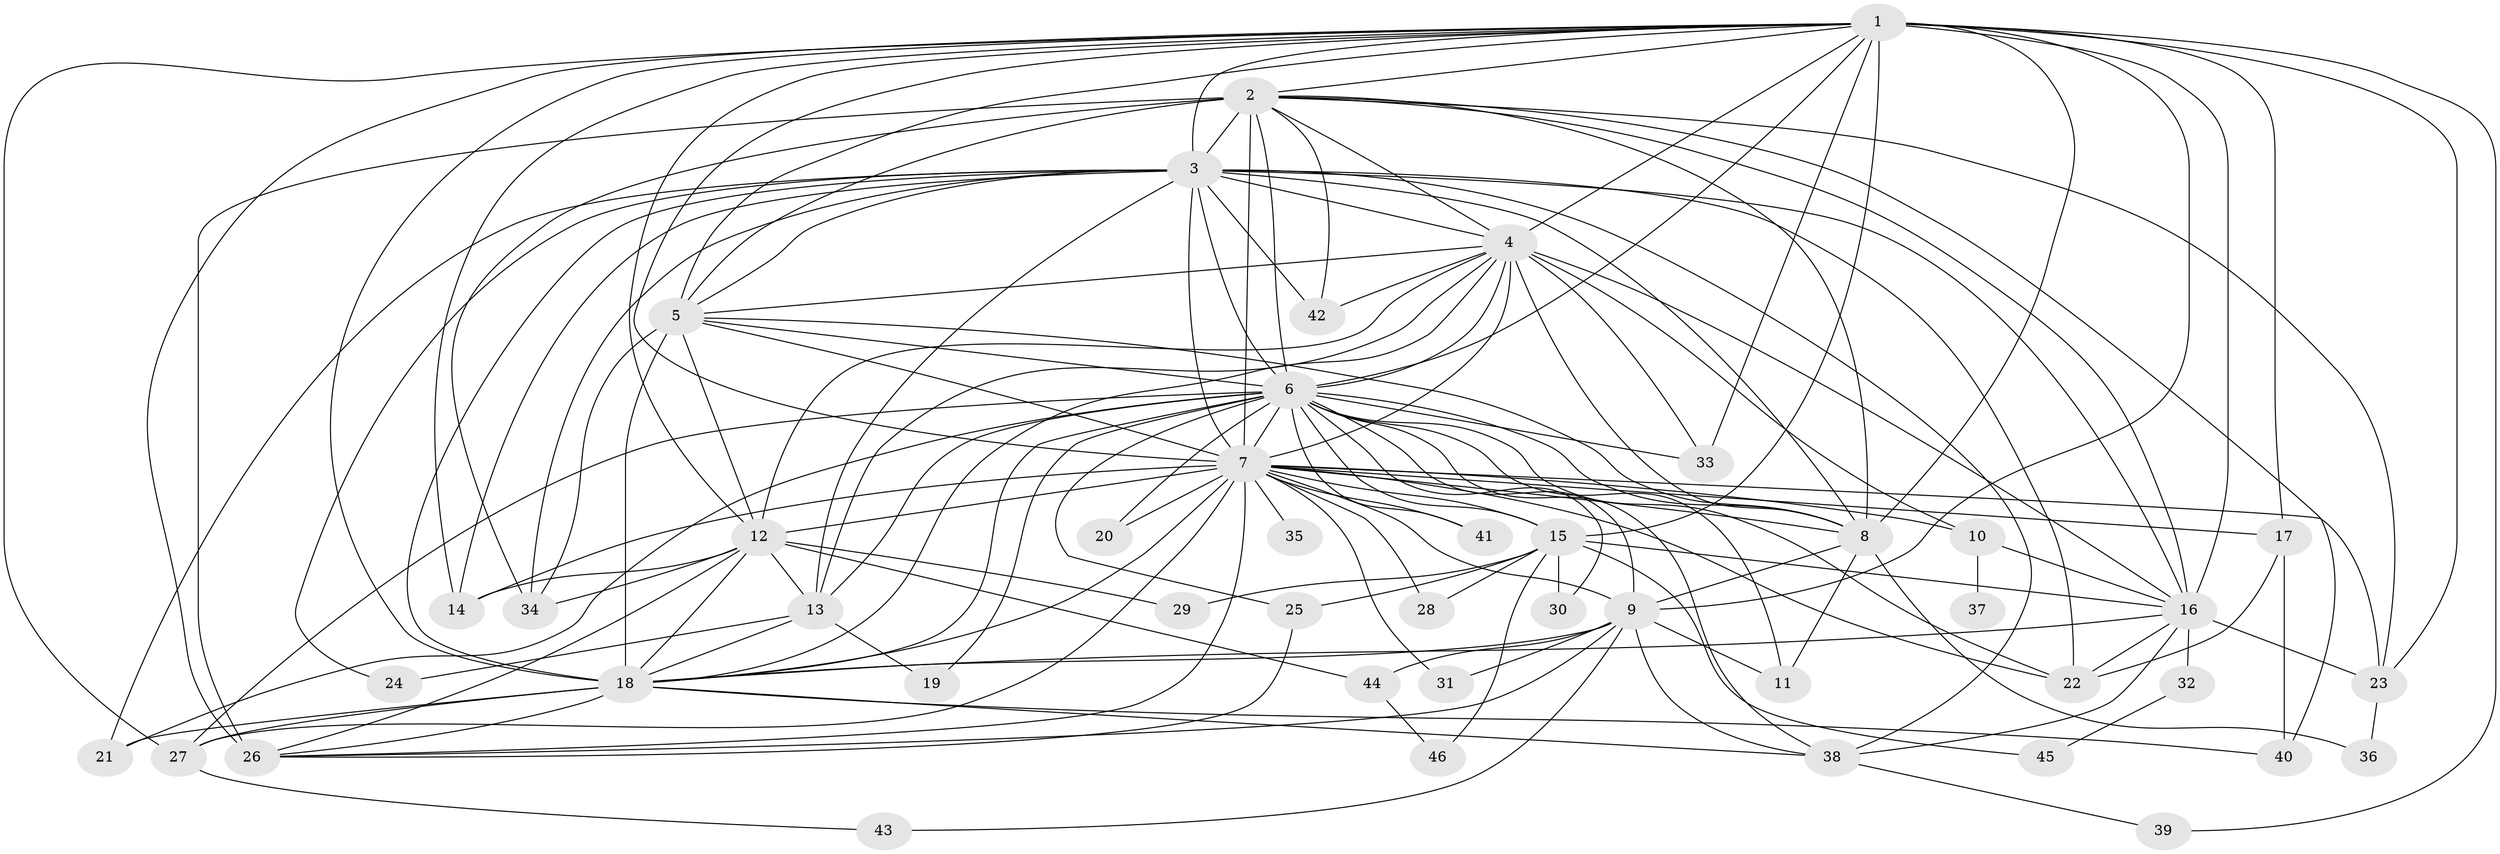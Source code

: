 // original degree distribution, {25: 0.008695652173913044, 23: 0.008695652173913044, 22: 0.008695652173913044, 18: 0.008695652173913044, 21: 0.008695652173913044, 15: 0.017391304347826087, 30: 0.017391304347826087, 19: 0.008695652173913044, 8: 0.017391304347826087, 3: 0.24347826086956523, 10: 0.008695652173913044, 4: 0.0782608695652174, 9: 0.008695652173913044, 5: 0.02608695652173913, 2: 0.5304347826086957}
// Generated by graph-tools (version 1.1) at 2025/49/03/04/25 22:49:17]
// undirected, 46 vertices, 144 edges
graph export_dot {
  node [color=gray90,style=filled];
  1;
  2;
  3;
  4;
  5;
  6;
  7;
  8;
  9;
  10;
  11;
  12;
  13;
  14;
  15;
  16;
  17;
  18;
  19;
  20;
  21;
  22;
  23;
  24;
  25;
  26;
  27;
  28;
  29;
  30;
  31;
  32;
  33;
  34;
  35;
  36;
  37;
  38;
  39;
  40;
  41;
  42;
  43;
  44;
  45;
  46;
  1 -- 2 [weight=2.0];
  1 -- 3 [weight=4.0];
  1 -- 4 [weight=2.0];
  1 -- 5 [weight=2.0];
  1 -- 6 [weight=2.0];
  1 -- 7 [weight=3.0];
  1 -- 8 [weight=2.0];
  1 -- 9 [weight=1.0];
  1 -- 12 [weight=1.0];
  1 -- 14 [weight=1.0];
  1 -- 15 [weight=1.0];
  1 -- 16 [weight=10.0];
  1 -- 17 [weight=1.0];
  1 -- 18 [weight=1.0];
  1 -- 23 [weight=2.0];
  1 -- 26 [weight=1.0];
  1 -- 27 [weight=1.0];
  1 -- 33 [weight=2.0];
  1 -- 39 [weight=1.0];
  2 -- 3 [weight=2.0];
  2 -- 4 [weight=1.0];
  2 -- 5 [weight=1.0];
  2 -- 6 [weight=2.0];
  2 -- 7 [weight=1.0];
  2 -- 8 [weight=1.0];
  2 -- 16 [weight=1.0];
  2 -- 23 [weight=1.0];
  2 -- 26 [weight=7.0];
  2 -- 34 [weight=1.0];
  2 -- 40 [weight=1.0];
  2 -- 42 [weight=1.0];
  3 -- 4 [weight=2.0];
  3 -- 5 [weight=3.0];
  3 -- 6 [weight=2.0];
  3 -- 7 [weight=2.0];
  3 -- 8 [weight=2.0];
  3 -- 13 [weight=2.0];
  3 -- 14 [weight=1.0];
  3 -- 16 [weight=1.0];
  3 -- 18 [weight=1.0];
  3 -- 21 [weight=1.0];
  3 -- 22 [weight=6.0];
  3 -- 24 [weight=1.0];
  3 -- 34 [weight=1.0];
  3 -- 38 [weight=1.0];
  3 -- 42 [weight=1.0];
  4 -- 5 [weight=1.0];
  4 -- 6 [weight=1.0];
  4 -- 7 [weight=1.0];
  4 -- 8 [weight=2.0];
  4 -- 10 [weight=2.0];
  4 -- 12 [weight=1.0];
  4 -- 13 [weight=1.0];
  4 -- 16 [weight=1.0];
  4 -- 18 [weight=1.0];
  4 -- 33 [weight=1.0];
  4 -- 42 [weight=1.0];
  5 -- 6 [weight=1.0];
  5 -- 7 [weight=1.0];
  5 -- 8 [weight=1.0];
  5 -- 12 [weight=1.0];
  5 -- 18 [weight=9.0];
  5 -- 34 [weight=1.0];
  6 -- 7 [weight=1.0];
  6 -- 8 [weight=3.0];
  6 -- 9 [weight=1.0];
  6 -- 11 [weight=1.0];
  6 -- 13 [weight=2.0];
  6 -- 15 [weight=1.0];
  6 -- 18 [weight=1.0];
  6 -- 19 [weight=1.0];
  6 -- 20 [weight=1.0];
  6 -- 21 [weight=2.0];
  6 -- 22 [weight=2.0];
  6 -- 25 [weight=1.0];
  6 -- 27 [weight=1.0];
  6 -- 30 [weight=1.0];
  6 -- 33 [weight=1.0];
  6 -- 38 [weight=1.0];
  6 -- 41 [weight=1.0];
  7 -- 8 [weight=2.0];
  7 -- 9 [weight=1.0];
  7 -- 10 [weight=1.0];
  7 -- 12 [weight=1.0];
  7 -- 14 [weight=1.0];
  7 -- 15 [weight=1.0];
  7 -- 17 [weight=2.0];
  7 -- 18 [weight=1.0];
  7 -- 20 [weight=1.0];
  7 -- 22 [weight=1.0];
  7 -- 23 [weight=2.0];
  7 -- 26 [weight=1.0];
  7 -- 27 [weight=1.0];
  7 -- 28 [weight=1.0];
  7 -- 31 [weight=1.0];
  7 -- 35 [weight=1.0];
  7 -- 41 [weight=1.0];
  8 -- 9 [weight=1.0];
  8 -- 11 [weight=1.0];
  8 -- 36 [weight=1.0];
  9 -- 11 [weight=1.0];
  9 -- 18 [weight=1.0];
  9 -- 26 [weight=1.0];
  9 -- 31 [weight=1.0];
  9 -- 38 [weight=1.0];
  9 -- 43 [weight=1.0];
  9 -- 44 [weight=1.0];
  10 -- 16 [weight=1.0];
  10 -- 37 [weight=2.0];
  12 -- 13 [weight=1.0];
  12 -- 14 [weight=1.0];
  12 -- 18 [weight=1.0];
  12 -- 26 [weight=1.0];
  12 -- 29 [weight=1.0];
  12 -- 34 [weight=1.0];
  12 -- 44 [weight=1.0];
  13 -- 18 [weight=1.0];
  13 -- 19 [weight=1.0];
  13 -- 24 [weight=1.0];
  15 -- 16 [weight=1.0];
  15 -- 25 [weight=1.0];
  15 -- 28 [weight=1.0];
  15 -- 29 [weight=1.0];
  15 -- 30 [weight=1.0];
  15 -- 45 [weight=1.0];
  15 -- 46 [weight=1.0];
  16 -- 18 [weight=1.0];
  16 -- 22 [weight=1.0];
  16 -- 23 [weight=1.0];
  16 -- 32 [weight=1.0];
  16 -- 38 [weight=1.0];
  17 -- 22 [weight=1.0];
  17 -- 40 [weight=1.0];
  18 -- 21 [weight=1.0];
  18 -- 26 [weight=1.0];
  18 -- 27 [weight=1.0];
  18 -- 38 [weight=1.0];
  18 -- 40 [weight=1.0];
  23 -- 36 [weight=1.0];
  25 -- 26 [weight=1.0];
  27 -- 43 [weight=1.0];
  32 -- 45 [weight=1.0];
  38 -- 39 [weight=1.0];
  44 -- 46 [weight=1.0];
}
